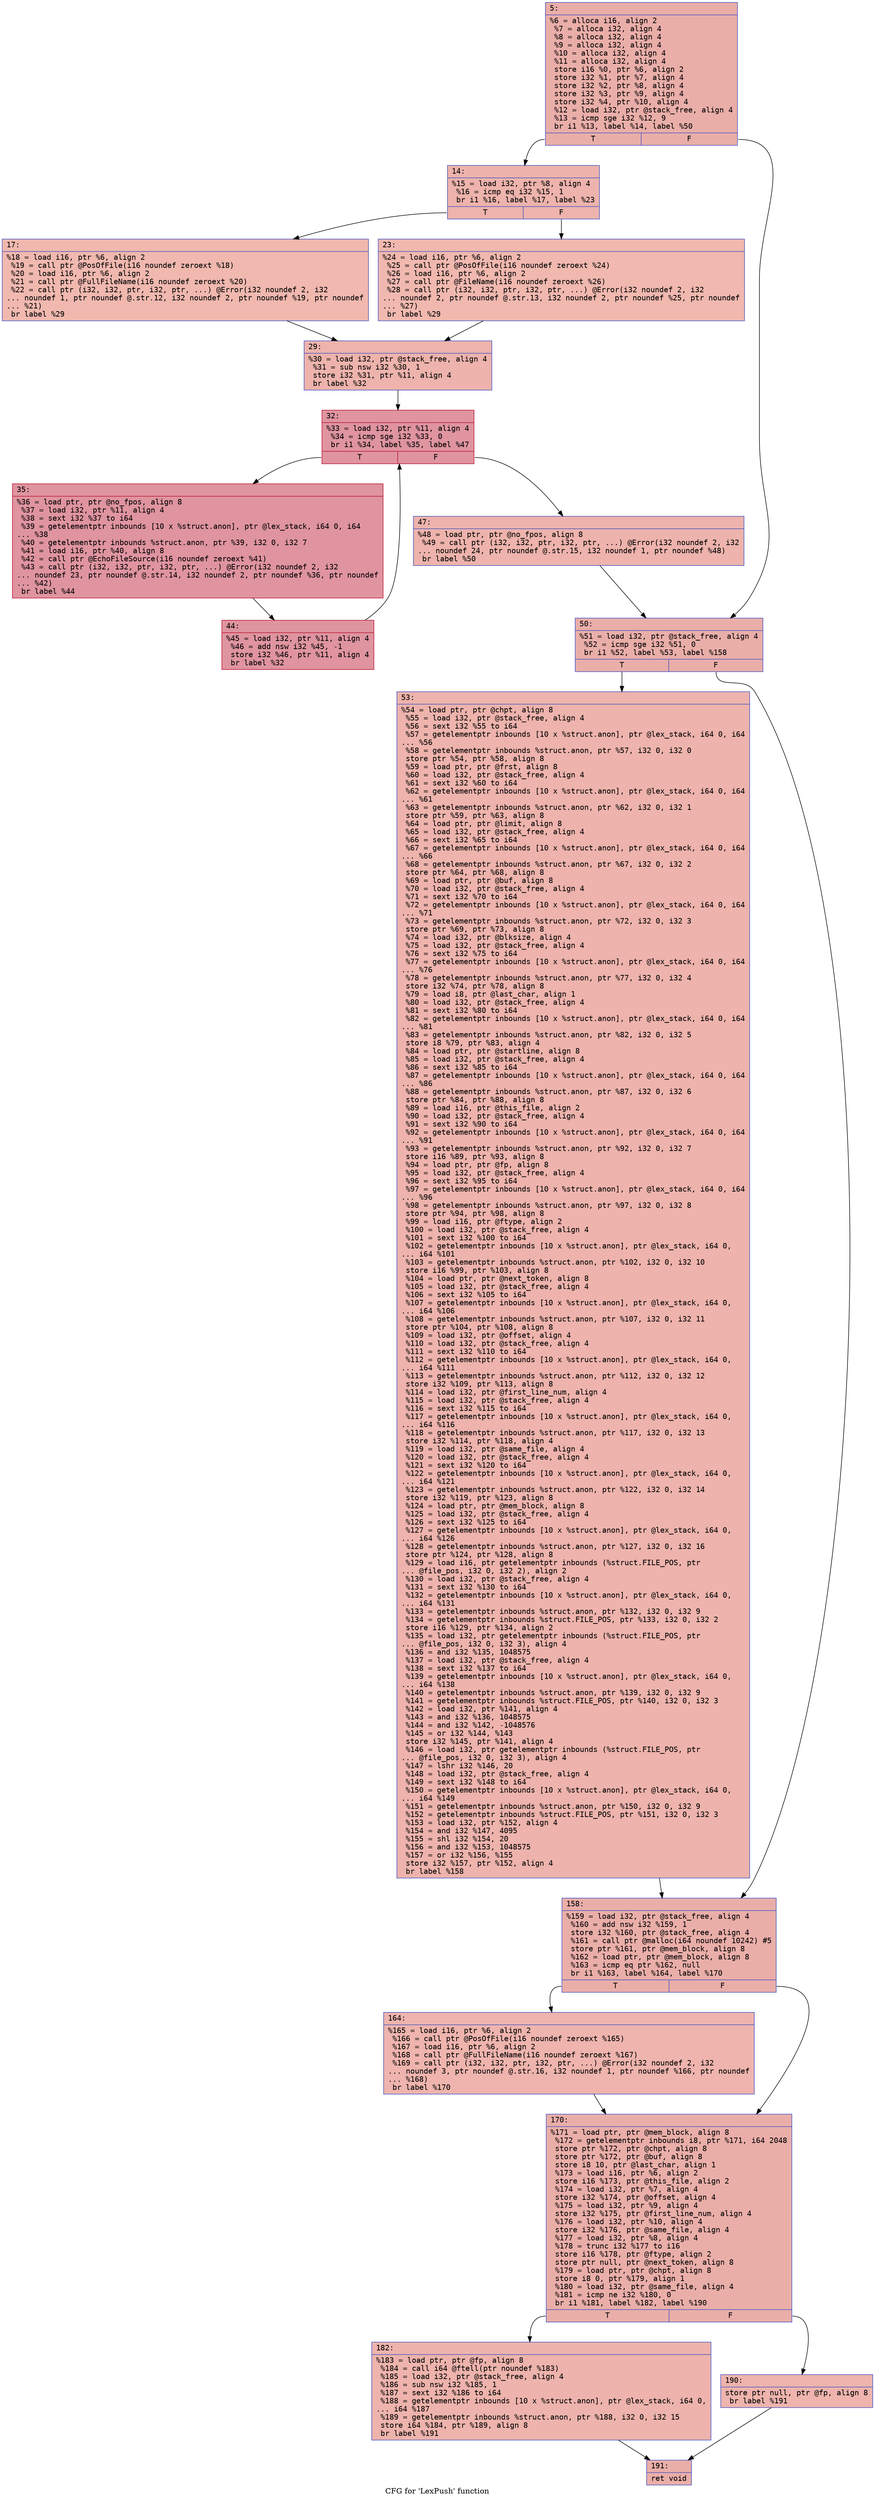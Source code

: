 digraph "CFG for 'LexPush' function" {
	label="CFG for 'LexPush' function";

	Node0x600001212850 [shape=record,color="#3d50c3ff", style=filled, fillcolor="#d0473d70" fontname="Courier",label="{5:\l|  %6 = alloca i16, align 2\l  %7 = alloca i32, align 4\l  %8 = alloca i32, align 4\l  %9 = alloca i32, align 4\l  %10 = alloca i32, align 4\l  %11 = alloca i32, align 4\l  store i16 %0, ptr %6, align 2\l  store i32 %1, ptr %7, align 4\l  store i32 %2, ptr %8, align 4\l  store i32 %3, ptr %9, align 4\l  store i32 %4, ptr %10, align 4\l  %12 = load i32, ptr @stack_free, align 4\l  %13 = icmp sge i32 %12, 9\l  br i1 %13, label %14, label %50\l|{<s0>T|<s1>F}}"];
	Node0x600001212850:s0 -> Node0x6000012128a0[tooltip="5 -> 14\nProbability 50.00%" ];
	Node0x600001212850:s1 -> Node0x600001212b20[tooltip="5 -> 50\nProbability 50.00%" ];
	Node0x6000012128a0 [shape=record,color="#3d50c3ff", style=filled, fillcolor="#d6524470" fontname="Courier",label="{14:\l|  %15 = load i32, ptr %8, align 4\l  %16 = icmp eq i32 %15, 1\l  br i1 %16, label %17, label %23\l|{<s0>T|<s1>F}}"];
	Node0x6000012128a0:s0 -> Node0x6000012128f0[tooltip="14 -> 17\nProbability 50.00%" ];
	Node0x6000012128a0:s1 -> Node0x600001212940[tooltip="14 -> 23\nProbability 50.00%" ];
	Node0x6000012128f0 [shape=record,color="#3d50c3ff", style=filled, fillcolor="#dc5d4a70" fontname="Courier",label="{17:\l|  %18 = load i16, ptr %6, align 2\l  %19 = call ptr @PosOfFile(i16 noundef zeroext %18)\l  %20 = load i16, ptr %6, align 2\l  %21 = call ptr @FullFileName(i16 noundef zeroext %20)\l  %22 = call ptr (i32, i32, ptr, i32, ptr, ...) @Error(i32 noundef 2, i32\l... noundef 1, ptr noundef @.str.12, i32 noundef 2, ptr noundef %19, ptr noundef\l... %21)\l  br label %29\l}"];
	Node0x6000012128f0 -> Node0x600001212990[tooltip="17 -> 29\nProbability 100.00%" ];
	Node0x600001212940 [shape=record,color="#3d50c3ff", style=filled, fillcolor="#dc5d4a70" fontname="Courier",label="{23:\l|  %24 = load i16, ptr %6, align 2\l  %25 = call ptr @PosOfFile(i16 noundef zeroext %24)\l  %26 = load i16, ptr %6, align 2\l  %27 = call ptr @FileName(i16 noundef zeroext %26)\l  %28 = call ptr (i32, i32, ptr, i32, ptr, ...) @Error(i32 noundef 2, i32\l... noundef 2, ptr noundef @.str.13, i32 noundef 2, ptr noundef %25, ptr noundef\l... %27)\l  br label %29\l}"];
	Node0x600001212940 -> Node0x600001212990[tooltip="23 -> 29\nProbability 100.00%" ];
	Node0x600001212990 [shape=record,color="#3d50c3ff", style=filled, fillcolor="#d6524470" fontname="Courier",label="{29:\l|  %30 = load i32, ptr @stack_free, align 4\l  %31 = sub nsw i32 %30, 1\l  store i32 %31, ptr %11, align 4\l  br label %32\l}"];
	Node0x600001212990 -> Node0x6000012129e0[tooltip="29 -> 32\nProbability 100.00%" ];
	Node0x6000012129e0 [shape=record,color="#b70d28ff", style=filled, fillcolor="#b70d2870" fontname="Courier",label="{32:\l|  %33 = load i32, ptr %11, align 4\l  %34 = icmp sge i32 %33, 0\l  br i1 %34, label %35, label %47\l|{<s0>T|<s1>F}}"];
	Node0x6000012129e0:s0 -> Node0x600001212a30[tooltip="32 -> 35\nProbability 96.88%" ];
	Node0x6000012129e0:s1 -> Node0x600001212ad0[tooltip="32 -> 47\nProbability 3.12%" ];
	Node0x600001212a30 [shape=record,color="#b70d28ff", style=filled, fillcolor="#b70d2870" fontname="Courier",label="{35:\l|  %36 = load ptr, ptr @no_fpos, align 8\l  %37 = load i32, ptr %11, align 4\l  %38 = sext i32 %37 to i64\l  %39 = getelementptr inbounds [10 x %struct.anon], ptr @lex_stack, i64 0, i64\l... %38\l  %40 = getelementptr inbounds %struct.anon, ptr %39, i32 0, i32 7\l  %41 = load i16, ptr %40, align 8\l  %42 = call ptr @EchoFileSource(i16 noundef zeroext %41)\l  %43 = call ptr (i32, i32, ptr, i32, ptr, ...) @Error(i32 noundef 2, i32\l... noundef 23, ptr noundef @.str.14, i32 noundef 2, ptr noundef %36, ptr noundef\l... %42)\l  br label %44\l}"];
	Node0x600001212a30 -> Node0x600001212a80[tooltip="35 -> 44\nProbability 100.00%" ];
	Node0x600001212a80 [shape=record,color="#b70d28ff", style=filled, fillcolor="#b70d2870" fontname="Courier",label="{44:\l|  %45 = load i32, ptr %11, align 4\l  %46 = add nsw i32 %45, -1\l  store i32 %46, ptr %11, align 4\l  br label %32\l}"];
	Node0x600001212a80 -> Node0x6000012129e0[tooltip="44 -> 32\nProbability 100.00%" ];
	Node0x600001212ad0 [shape=record,color="#3d50c3ff", style=filled, fillcolor="#d6524470" fontname="Courier",label="{47:\l|  %48 = load ptr, ptr @no_fpos, align 8\l  %49 = call ptr (i32, i32, ptr, i32, ptr, ...) @Error(i32 noundef 2, i32\l... noundef 24, ptr noundef @.str.15, i32 noundef 1, ptr noundef %48)\l  br label %50\l}"];
	Node0x600001212ad0 -> Node0x600001212b20[tooltip="47 -> 50\nProbability 100.00%" ];
	Node0x600001212b20 [shape=record,color="#3d50c3ff", style=filled, fillcolor="#d0473d70" fontname="Courier",label="{50:\l|  %51 = load i32, ptr @stack_free, align 4\l  %52 = icmp sge i32 %51, 0\l  br i1 %52, label %53, label %158\l|{<s0>T|<s1>F}}"];
	Node0x600001212b20:s0 -> Node0x600001212b70[tooltip="50 -> 53\nProbability 50.00%" ];
	Node0x600001212b20:s1 -> Node0x600001212bc0[tooltip="50 -> 158\nProbability 50.00%" ];
	Node0x600001212b70 [shape=record,color="#3d50c3ff", style=filled, fillcolor="#d6524470" fontname="Courier",label="{53:\l|  %54 = load ptr, ptr @chpt, align 8\l  %55 = load i32, ptr @stack_free, align 4\l  %56 = sext i32 %55 to i64\l  %57 = getelementptr inbounds [10 x %struct.anon], ptr @lex_stack, i64 0, i64\l... %56\l  %58 = getelementptr inbounds %struct.anon, ptr %57, i32 0, i32 0\l  store ptr %54, ptr %58, align 8\l  %59 = load ptr, ptr @frst, align 8\l  %60 = load i32, ptr @stack_free, align 4\l  %61 = sext i32 %60 to i64\l  %62 = getelementptr inbounds [10 x %struct.anon], ptr @lex_stack, i64 0, i64\l... %61\l  %63 = getelementptr inbounds %struct.anon, ptr %62, i32 0, i32 1\l  store ptr %59, ptr %63, align 8\l  %64 = load ptr, ptr @limit, align 8\l  %65 = load i32, ptr @stack_free, align 4\l  %66 = sext i32 %65 to i64\l  %67 = getelementptr inbounds [10 x %struct.anon], ptr @lex_stack, i64 0, i64\l... %66\l  %68 = getelementptr inbounds %struct.anon, ptr %67, i32 0, i32 2\l  store ptr %64, ptr %68, align 8\l  %69 = load ptr, ptr @buf, align 8\l  %70 = load i32, ptr @stack_free, align 4\l  %71 = sext i32 %70 to i64\l  %72 = getelementptr inbounds [10 x %struct.anon], ptr @lex_stack, i64 0, i64\l... %71\l  %73 = getelementptr inbounds %struct.anon, ptr %72, i32 0, i32 3\l  store ptr %69, ptr %73, align 8\l  %74 = load i32, ptr @blksize, align 4\l  %75 = load i32, ptr @stack_free, align 4\l  %76 = sext i32 %75 to i64\l  %77 = getelementptr inbounds [10 x %struct.anon], ptr @lex_stack, i64 0, i64\l... %76\l  %78 = getelementptr inbounds %struct.anon, ptr %77, i32 0, i32 4\l  store i32 %74, ptr %78, align 8\l  %79 = load i8, ptr @last_char, align 1\l  %80 = load i32, ptr @stack_free, align 4\l  %81 = sext i32 %80 to i64\l  %82 = getelementptr inbounds [10 x %struct.anon], ptr @lex_stack, i64 0, i64\l... %81\l  %83 = getelementptr inbounds %struct.anon, ptr %82, i32 0, i32 5\l  store i8 %79, ptr %83, align 4\l  %84 = load ptr, ptr @startline, align 8\l  %85 = load i32, ptr @stack_free, align 4\l  %86 = sext i32 %85 to i64\l  %87 = getelementptr inbounds [10 x %struct.anon], ptr @lex_stack, i64 0, i64\l... %86\l  %88 = getelementptr inbounds %struct.anon, ptr %87, i32 0, i32 6\l  store ptr %84, ptr %88, align 8\l  %89 = load i16, ptr @this_file, align 2\l  %90 = load i32, ptr @stack_free, align 4\l  %91 = sext i32 %90 to i64\l  %92 = getelementptr inbounds [10 x %struct.anon], ptr @lex_stack, i64 0, i64\l... %91\l  %93 = getelementptr inbounds %struct.anon, ptr %92, i32 0, i32 7\l  store i16 %89, ptr %93, align 8\l  %94 = load ptr, ptr @fp, align 8\l  %95 = load i32, ptr @stack_free, align 4\l  %96 = sext i32 %95 to i64\l  %97 = getelementptr inbounds [10 x %struct.anon], ptr @lex_stack, i64 0, i64\l... %96\l  %98 = getelementptr inbounds %struct.anon, ptr %97, i32 0, i32 8\l  store ptr %94, ptr %98, align 8\l  %99 = load i16, ptr @ftype, align 2\l  %100 = load i32, ptr @stack_free, align 4\l  %101 = sext i32 %100 to i64\l  %102 = getelementptr inbounds [10 x %struct.anon], ptr @lex_stack, i64 0,\l... i64 %101\l  %103 = getelementptr inbounds %struct.anon, ptr %102, i32 0, i32 10\l  store i16 %99, ptr %103, align 8\l  %104 = load ptr, ptr @next_token, align 8\l  %105 = load i32, ptr @stack_free, align 4\l  %106 = sext i32 %105 to i64\l  %107 = getelementptr inbounds [10 x %struct.anon], ptr @lex_stack, i64 0,\l... i64 %106\l  %108 = getelementptr inbounds %struct.anon, ptr %107, i32 0, i32 11\l  store ptr %104, ptr %108, align 8\l  %109 = load i32, ptr @offset, align 4\l  %110 = load i32, ptr @stack_free, align 4\l  %111 = sext i32 %110 to i64\l  %112 = getelementptr inbounds [10 x %struct.anon], ptr @lex_stack, i64 0,\l... i64 %111\l  %113 = getelementptr inbounds %struct.anon, ptr %112, i32 0, i32 12\l  store i32 %109, ptr %113, align 8\l  %114 = load i32, ptr @first_line_num, align 4\l  %115 = load i32, ptr @stack_free, align 4\l  %116 = sext i32 %115 to i64\l  %117 = getelementptr inbounds [10 x %struct.anon], ptr @lex_stack, i64 0,\l... i64 %116\l  %118 = getelementptr inbounds %struct.anon, ptr %117, i32 0, i32 13\l  store i32 %114, ptr %118, align 4\l  %119 = load i32, ptr @same_file, align 4\l  %120 = load i32, ptr @stack_free, align 4\l  %121 = sext i32 %120 to i64\l  %122 = getelementptr inbounds [10 x %struct.anon], ptr @lex_stack, i64 0,\l... i64 %121\l  %123 = getelementptr inbounds %struct.anon, ptr %122, i32 0, i32 14\l  store i32 %119, ptr %123, align 8\l  %124 = load ptr, ptr @mem_block, align 8\l  %125 = load i32, ptr @stack_free, align 4\l  %126 = sext i32 %125 to i64\l  %127 = getelementptr inbounds [10 x %struct.anon], ptr @lex_stack, i64 0,\l... i64 %126\l  %128 = getelementptr inbounds %struct.anon, ptr %127, i32 0, i32 16\l  store ptr %124, ptr %128, align 8\l  %129 = load i16, ptr getelementptr inbounds (%struct.FILE_POS, ptr\l... @file_pos, i32 0, i32 2), align 2\l  %130 = load i32, ptr @stack_free, align 4\l  %131 = sext i32 %130 to i64\l  %132 = getelementptr inbounds [10 x %struct.anon], ptr @lex_stack, i64 0,\l... i64 %131\l  %133 = getelementptr inbounds %struct.anon, ptr %132, i32 0, i32 9\l  %134 = getelementptr inbounds %struct.FILE_POS, ptr %133, i32 0, i32 2\l  store i16 %129, ptr %134, align 2\l  %135 = load i32, ptr getelementptr inbounds (%struct.FILE_POS, ptr\l... @file_pos, i32 0, i32 3), align 4\l  %136 = and i32 %135, 1048575\l  %137 = load i32, ptr @stack_free, align 4\l  %138 = sext i32 %137 to i64\l  %139 = getelementptr inbounds [10 x %struct.anon], ptr @lex_stack, i64 0,\l... i64 %138\l  %140 = getelementptr inbounds %struct.anon, ptr %139, i32 0, i32 9\l  %141 = getelementptr inbounds %struct.FILE_POS, ptr %140, i32 0, i32 3\l  %142 = load i32, ptr %141, align 4\l  %143 = and i32 %136, 1048575\l  %144 = and i32 %142, -1048576\l  %145 = or i32 %144, %143\l  store i32 %145, ptr %141, align 4\l  %146 = load i32, ptr getelementptr inbounds (%struct.FILE_POS, ptr\l... @file_pos, i32 0, i32 3), align 4\l  %147 = lshr i32 %146, 20\l  %148 = load i32, ptr @stack_free, align 4\l  %149 = sext i32 %148 to i64\l  %150 = getelementptr inbounds [10 x %struct.anon], ptr @lex_stack, i64 0,\l... i64 %149\l  %151 = getelementptr inbounds %struct.anon, ptr %150, i32 0, i32 9\l  %152 = getelementptr inbounds %struct.FILE_POS, ptr %151, i32 0, i32 3\l  %153 = load i32, ptr %152, align 4\l  %154 = and i32 %147, 4095\l  %155 = shl i32 %154, 20\l  %156 = and i32 %153, 1048575\l  %157 = or i32 %156, %155\l  store i32 %157, ptr %152, align 4\l  br label %158\l}"];
	Node0x600001212b70 -> Node0x600001212bc0[tooltip="53 -> 158\nProbability 100.00%" ];
	Node0x600001212bc0 [shape=record,color="#3d50c3ff", style=filled, fillcolor="#d0473d70" fontname="Courier",label="{158:\l|  %159 = load i32, ptr @stack_free, align 4\l  %160 = add nsw i32 %159, 1\l  store i32 %160, ptr @stack_free, align 4\l  %161 = call ptr @malloc(i64 noundef 10242) #5\l  store ptr %161, ptr @mem_block, align 8\l  %162 = load ptr, ptr @mem_block, align 8\l  %163 = icmp eq ptr %162, null\l  br i1 %163, label %164, label %170\l|{<s0>T|<s1>F}}"];
	Node0x600001212bc0:s0 -> Node0x600001212c10[tooltip="158 -> 164\nProbability 37.50%" ];
	Node0x600001212bc0:s1 -> Node0x600001212c60[tooltip="158 -> 170\nProbability 62.50%" ];
	Node0x600001212c10 [shape=record,color="#3d50c3ff", style=filled, fillcolor="#d8564670" fontname="Courier",label="{164:\l|  %165 = load i16, ptr %6, align 2\l  %166 = call ptr @PosOfFile(i16 noundef zeroext %165)\l  %167 = load i16, ptr %6, align 2\l  %168 = call ptr @FullFileName(i16 noundef zeroext %167)\l  %169 = call ptr (i32, i32, ptr, i32, ptr, ...) @Error(i32 noundef 2, i32\l... noundef 3, ptr noundef @.str.16, i32 noundef 1, ptr noundef %166, ptr noundef\l... %168)\l  br label %170\l}"];
	Node0x600001212c10 -> Node0x600001212c60[tooltip="164 -> 170\nProbability 100.00%" ];
	Node0x600001212c60 [shape=record,color="#3d50c3ff", style=filled, fillcolor="#d0473d70" fontname="Courier",label="{170:\l|  %171 = load ptr, ptr @mem_block, align 8\l  %172 = getelementptr inbounds i8, ptr %171, i64 2048\l  store ptr %172, ptr @chpt, align 8\l  store ptr %172, ptr @buf, align 8\l  store i8 10, ptr @last_char, align 1\l  %173 = load i16, ptr %6, align 2\l  store i16 %173, ptr @this_file, align 2\l  %174 = load i32, ptr %7, align 4\l  store i32 %174, ptr @offset, align 4\l  %175 = load i32, ptr %9, align 4\l  store i32 %175, ptr @first_line_num, align 4\l  %176 = load i32, ptr %10, align 4\l  store i32 %176, ptr @same_file, align 4\l  %177 = load i32, ptr %8, align 4\l  %178 = trunc i32 %177 to i16\l  store i16 %178, ptr @ftype, align 2\l  store ptr null, ptr @next_token, align 8\l  %179 = load ptr, ptr @chpt, align 8\l  store i8 0, ptr %179, align 1\l  %180 = load i32, ptr @same_file, align 4\l  %181 = icmp ne i32 %180, 0\l  br i1 %181, label %182, label %190\l|{<s0>T|<s1>F}}"];
	Node0x600001212c60:s0 -> Node0x600001212cb0[tooltip="170 -> 182\nProbability 62.50%" ];
	Node0x600001212c60:s1 -> Node0x600001212d00[tooltip="170 -> 190\nProbability 37.50%" ];
	Node0x600001212cb0 [shape=record,color="#3d50c3ff", style=filled, fillcolor="#d6524470" fontname="Courier",label="{182:\l|  %183 = load ptr, ptr @fp, align 8\l  %184 = call i64 @ftell(ptr noundef %183)\l  %185 = load i32, ptr @stack_free, align 4\l  %186 = sub nsw i32 %185, 1\l  %187 = sext i32 %186 to i64\l  %188 = getelementptr inbounds [10 x %struct.anon], ptr @lex_stack, i64 0,\l... i64 %187\l  %189 = getelementptr inbounds %struct.anon, ptr %188, i32 0, i32 15\l  store i64 %184, ptr %189, align 8\l  br label %191\l}"];
	Node0x600001212cb0 -> Node0x600001212d50[tooltip="182 -> 191\nProbability 100.00%" ];
	Node0x600001212d00 [shape=record,color="#3d50c3ff", style=filled, fillcolor="#d8564670" fontname="Courier",label="{190:\l|  store ptr null, ptr @fp, align 8\l  br label %191\l}"];
	Node0x600001212d00 -> Node0x600001212d50[tooltip="190 -> 191\nProbability 100.00%" ];
	Node0x600001212d50 [shape=record,color="#3d50c3ff", style=filled, fillcolor="#d0473d70" fontname="Courier",label="{191:\l|  ret void\l}"];
}
